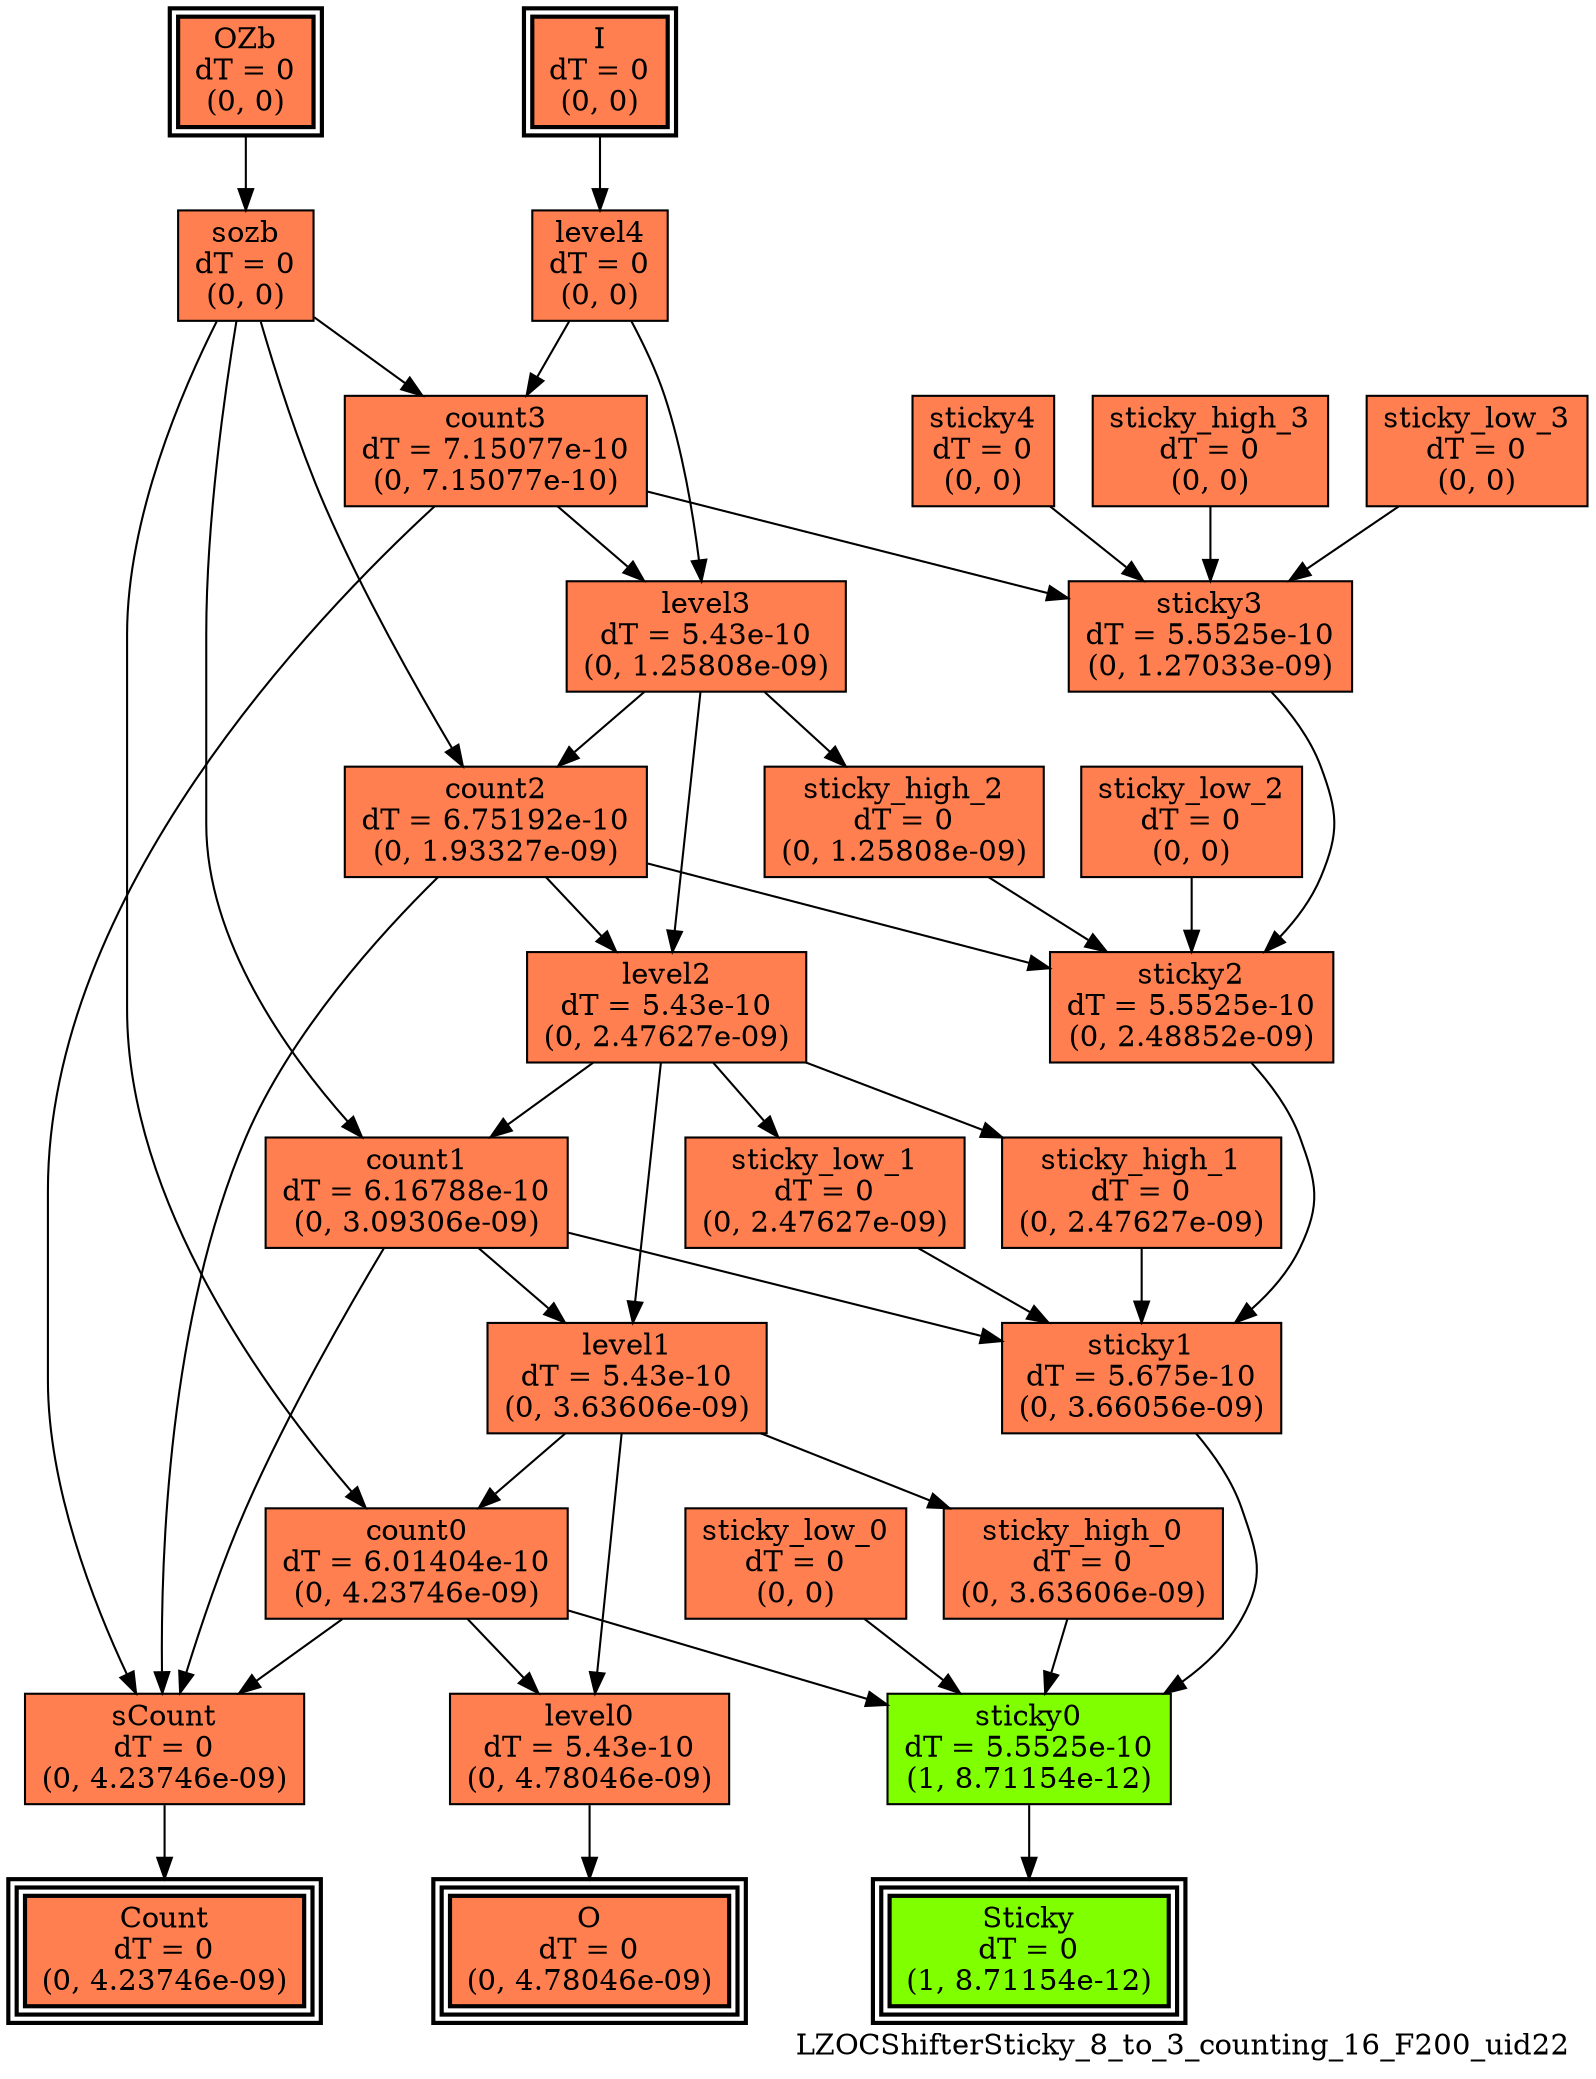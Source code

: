 digraph LZOCShifterSticky_8_to_3_counting_16_F200_uid22
{
	//graph drawing options
	label=LZOCShifterSticky_8_to_3_counting_16_F200_uid22;
	labelloc=bottom;
	labeljust=right;
	ratio=auto;
	nodesep=0.25;
	ranksep=0.5;

	//input/output signals of operator LZOCShifterSticky_8_to_3_counting_16_F200_uid22
	I__LZOCShifterSticky_8_to_3_counting_16_F200_uid22 [ label="I\ndT = 0\n(0, 0)", shape=box, color=black, style="bold, filled", fillcolor=coral, peripheries=2 ];
	OZb__LZOCShifterSticky_8_to_3_counting_16_F200_uid22 [ label="OZb\ndT = 0\n(0, 0)", shape=box, color=black, style="bold, filled", fillcolor=coral, peripheries=2 ];
	Count__LZOCShifterSticky_8_to_3_counting_16_F200_uid22 [ label="Count\ndT = 0\n(0, 4.23746e-09)", shape=box, color=black, style="bold, filled", fillcolor=coral, peripheries=3 ];
	O__LZOCShifterSticky_8_to_3_counting_16_F200_uid22 [ label="O\ndT = 0\n(0, 4.78046e-09)", shape=box, color=black, style="bold, filled", fillcolor=coral, peripheries=3 ];
	Sticky__LZOCShifterSticky_8_to_3_counting_16_F200_uid22 [ label="Sticky\ndT = 0\n(1, 8.71154e-12)", shape=box, color=black, style="bold, filled", fillcolor=chartreuse, peripheries=3 ];
	{rank=same I__LZOCShifterSticky_8_to_3_counting_16_F200_uid22, OZb__LZOCShifterSticky_8_to_3_counting_16_F200_uid22};
	{rank=same Count__LZOCShifterSticky_8_to_3_counting_16_F200_uid22, O__LZOCShifterSticky_8_to_3_counting_16_F200_uid22, Sticky__LZOCShifterSticky_8_to_3_counting_16_F200_uid22};
	//internal signals of operator LZOCShifterSticky_8_to_3_counting_16_F200_uid22
	level4__LZOCShifterSticky_8_to_3_counting_16_F200_uid22 [ label="level4\ndT = 0\n(0, 0)", shape=box, color=black, style=filled, fillcolor=coral, peripheries=1 ];
	sozb__LZOCShifterSticky_8_to_3_counting_16_F200_uid22 [ label="sozb\ndT = 0\n(0, 0)", shape=box, color=black, style=filled, fillcolor=coral, peripheries=1 ];
	sticky4__LZOCShifterSticky_8_to_3_counting_16_F200_uid22 [ label="sticky4\ndT = 0\n(0, 0)", shape=box, color=black, style=filled, fillcolor=coral, peripheries=1 ];
	count3__LZOCShifterSticky_8_to_3_counting_16_F200_uid22 [ label="count3\ndT = 7.15077e-10\n(0, 7.15077e-10)", shape=box, color=black, style=filled, fillcolor=coral, peripheries=1 ];
	level3__LZOCShifterSticky_8_to_3_counting_16_F200_uid22 [ label="level3\ndT = 5.43e-10\n(0, 1.25808e-09)", shape=box, color=black, style=filled, fillcolor=coral, peripheries=1 ];
	sticky_high_3__LZOCShifterSticky_8_to_3_counting_16_F200_uid22 [ label="sticky_high_3\ndT = 0\n(0, 0)", shape=box, color=black, style=filled, fillcolor=coral, peripheries=1 ];
	sticky_low_3__LZOCShifterSticky_8_to_3_counting_16_F200_uid22 [ label="sticky_low_3\ndT = 0\n(0, 0)", shape=box, color=black, style=filled, fillcolor=coral, peripheries=1 ];
	sticky3__LZOCShifterSticky_8_to_3_counting_16_F200_uid22 [ label="sticky3\ndT = 5.5525e-10\n(0, 1.27033e-09)", shape=box, color=black, style=filled, fillcolor=coral, peripheries=1 ];
	count2__LZOCShifterSticky_8_to_3_counting_16_F200_uid22 [ label="count2\ndT = 6.75192e-10\n(0, 1.93327e-09)", shape=box, color=black, style=filled, fillcolor=coral, peripheries=1 ];
	level2__LZOCShifterSticky_8_to_3_counting_16_F200_uid22 [ label="level2\ndT = 5.43e-10\n(0, 2.47627e-09)", shape=box, color=black, style=filled, fillcolor=coral, peripheries=1 ];
	sticky_high_2__LZOCShifterSticky_8_to_3_counting_16_F200_uid22 [ label="sticky_high_2\ndT = 0\n(0, 1.25808e-09)", shape=box, color=black, style=filled, fillcolor=coral, peripheries=1 ];
	sticky_low_2__LZOCShifterSticky_8_to_3_counting_16_F200_uid22 [ label="sticky_low_2\ndT = 0\n(0, 0)", shape=box, color=black, style=filled, fillcolor=coral, peripheries=1 ];
	sticky2__LZOCShifterSticky_8_to_3_counting_16_F200_uid22 [ label="sticky2\ndT = 5.5525e-10\n(0, 2.48852e-09)", shape=box, color=black, style=filled, fillcolor=coral, peripheries=1 ];
	count1__LZOCShifterSticky_8_to_3_counting_16_F200_uid22 [ label="count1\ndT = 6.16788e-10\n(0, 3.09306e-09)", shape=box, color=black, style=filled, fillcolor=coral, peripheries=1 ];
	level1__LZOCShifterSticky_8_to_3_counting_16_F200_uid22 [ label="level1\ndT = 5.43e-10\n(0, 3.63606e-09)", shape=box, color=black, style=filled, fillcolor=coral, peripheries=1 ];
	sticky_high_1__LZOCShifterSticky_8_to_3_counting_16_F200_uid22 [ label="sticky_high_1\ndT = 0\n(0, 2.47627e-09)", shape=box, color=black, style=filled, fillcolor=coral, peripheries=1 ];
	sticky_low_1__LZOCShifterSticky_8_to_3_counting_16_F200_uid22 [ label="sticky_low_1\ndT = 0\n(0, 2.47627e-09)", shape=box, color=black, style=filled, fillcolor=coral, peripheries=1 ];
	sticky1__LZOCShifterSticky_8_to_3_counting_16_F200_uid22 [ label="sticky1\ndT = 5.675e-10\n(0, 3.66056e-09)", shape=box, color=black, style=filled, fillcolor=coral, peripheries=1 ];
	count0__LZOCShifterSticky_8_to_3_counting_16_F200_uid22 [ label="count0\ndT = 6.01404e-10\n(0, 4.23746e-09)", shape=box, color=black, style=filled, fillcolor=coral, peripheries=1 ];
	level0__LZOCShifterSticky_8_to_3_counting_16_F200_uid22 [ label="level0\ndT = 5.43e-10\n(0, 4.78046e-09)", shape=box, color=black, style=filled, fillcolor=coral, peripheries=1 ];
	sticky_high_0__LZOCShifterSticky_8_to_3_counting_16_F200_uid22 [ label="sticky_high_0\ndT = 0\n(0, 3.63606e-09)", shape=box, color=black, style=filled, fillcolor=coral, peripheries=1 ];
	sticky_low_0__LZOCShifterSticky_8_to_3_counting_16_F200_uid22 [ label="sticky_low_0\ndT = 0\n(0, 0)", shape=box, color=black, style=filled, fillcolor=coral, peripheries=1 ];
	sticky0__LZOCShifterSticky_8_to_3_counting_16_F200_uid22 [ label="sticky0\ndT = 5.5525e-10\n(1, 8.71154e-12)", shape=box, color=black, style=filled, fillcolor=chartreuse, peripheries=1 ];
	sCount__LZOCShifterSticky_8_to_3_counting_16_F200_uid22 [ label="sCount\ndT = 0\n(0, 4.23746e-09)", shape=box, color=black, style=filled, fillcolor=coral, peripheries=1 ];

	//subcomponents of operator LZOCShifterSticky_8_to_3_counting_16_F200_uid22

	//input and internal signal connections of operator LZOCShifterSticky_8_to_3_counting_16_F200_uid22
	I__LZOCShifterSticky_8_to_3_counting_16_F200_uid22 -> level4__LZOCShifterSticky_8_to_3_counting_16_F200_uid22 [ arrowhead=normal, arrowsize=1.0, arrowtail=normal, color=black, dir=forward  ];
	OZb__LZOCShifterSticky_8_to_3_counting_16_F200_uid22 -> sozb__LZOCShifterSticky_8_to_3_counting_16_F200_uid22 [ arrowhead=normal, arrowsize=1.0, arrowtail=normal, color=black, dir=forward  ];
	level4__LZOCShifterSticky_8_to_3_counting_16_F200_uid22 -> count3__LZOCShifterSticky_8_to_3_counting_16_F200_uid22 [ arrowhead=normal, arrowsize=1.0, arrowtail=normal, color=black, dir=forward  ];
	level4__LZOCShifterSticky_8_to_3_counting_16_F200_uid22 -> level3__LZOCShifterSticky_8_to_3_counting_16_F200_uid22 [ arrowhead=normal, arrowsize=1.0, arrowtail=normal, color=black, dir=forward  ];
	sozb__LZOCShifterSticky_8_to_3_counting_16_F200_uid22 -> count3__LZOCShifterSticky_8_to_3_counting_16_F200_uid22 [ arrowhead=normal, arrowsize=1.0, arrowtail=normal, color=black, dir=forward  ];
	sozb__LZOCShifterSticky_8_to_3_counting_16_F200_uid22 -> count2__LZOCShifterSticky_8_to_3_counting_16_F200_uid22 [ arrowhead=normal, arrowsize=1.0, arrowtail=normal, color=black, dir=forward  ];
	sozb__LZOCShifterSticky_8_to_3_counting_16_F200_uid22 -> count1__LZOCShifterSticky_8_to_3_counting_16_F200_uid22 [ arrowhead=normal, arrowsize=1.0, arrowtail=normal, color=black, dir=forward  ];
	sozb__LZOCShifterSticky_8_to_3_counting_16_F200_uid22 -> count0__LZOCShifterSticky_8_to_3_counting_16_F200_uid22 [ arrowhead=normal, arrowsize=1.0, arrowtail=normal, color=black, dir=forward  ];
	sticky4__LZOCShifterSticky_8_to_3_counting_16_F200_uid22 -> sticky3__LZOCShifterSticky_8_to_3_counting_16_F200_uid22 [ arrowhead=normal, arrowsize=1.0, arrowtail=normal, color=black, dir=forward  ];
	count3__LZOCShifterSticky_8_to_3_counting_16_F200_uid22 -> level3__LZOCShifterSticky_8_to_3_counting_16_F200_uid22 [ arrowhead=normal, arrowsize=1.0, arrowtail=normal, color=black, dir=forward  ];
	count3__LZOCShifterSticky_8_to_3_counting_16_F200_uid22 -> sticky3__LZOCShifterSticky_8_to_3_counting_16_F200_uid22 [ arrowhead=normal, arrowsize=1.0, arrowtail=normal, color=black, dir=forward  ];
	count3__LZOCShifterSticky_8_to_3_counting_16_F200_uid22 -> sCount__LZOCShifterSticky_8_to_3_counting_16_F200_uid22 [ arrowhead=normal, arrowsize=1.0, arrowtail=normal, color=black, dir=forward  ];
	level3__LZOCShifterSticky_8_to_3_counting_16_F200_uid22 -> count2__LZOCShifterSticky_8_to_3_counting_16_F200_uid22 [ arrowhead=normal, arrowsize=1.0, arrowtail=normal, color=black, dir=forward  ];
	level3__LZOCShifterSticky_8_to_3_counting_16_F200_uid22 -> level2__LZOCShifterSticky_8_to_3_counting_16_F200_uid22 [ arrowhead=normal, arrowsize=1.0, arrowtail=normal, color=black, dir=forward  ];
	level3__LZOCShifterSticky_8_to_3_counting_16_F200_uid22 -> sticky_high_2__LZOCShifterSticky_8_to_3_counting_16_F200_uid22 [ arrowhead=normal, arrowsize=1.0, arrowtail=normal, color=black, dir=forward  ];
	sticky_high_3__LZOCShifterSticky_8_to_3_counting_16_F200_uid22 -> sticky3__LZOCShifterSticky_8_to_3_counting_16_F200_uid22 [ arrowhead=normal, arrowsize=1.0, arrowtail=normal, color=black, dir=forward  ];
	sticky_low_3__LZOCShifterSticky_8_to_3_counting_16_F200_uid22 -> sticky3__LZOCShifterSticky_8_to_3_counting_16_F200_uid22 [ arrowhead=normal, arrowsize=1.0, arrowtail=normal, color=black, dir=forward  ];
	sticky3__LZOCShifterSticky_8_to_3_counting_16_F200_uid22 -> sticky2__LZOCShifterSticky_8_to_3_counting_16_F200_uid22 [ arrowhead=normal, arrowsize=1.0, arrowtail=normal, color=black, dir=forward  ];
	count2__LZOCShifterSticky_8_to_3_counting_16_F200_uid22 -> level2__LZOCShifterSticky_8_to_3_counting_16_F200_uid22 [ arrowhead=normal, arrowsize=1.0, arrowtail=normal, color=black, dir=forward  ];
	count2__LZOCShifterSticky_8_to_3_counting_16_F200_uid22 -> sticky2__LZOCShifterSticky_8_to_3_counting_16_F200_uid22 [ arrowhead=normal, arrowsize=1.0, arrowtail=normal, color=black, dir=forward  ];
	count2__LZOCShifterSticky_8_to_3_counting_16_F200_uid22 -> sCount__LZOCShifterSticky_8_to_3_counting_16_F200_uid22 [ arrowhead=normal, arrowsize=1.0, arrowtail=normal, color=black, dir=forward  ];
	level2__LZOCShifterSticky_8_to_3_counting_16_F200_uid22 -> count1__LZOCShifterSticky_8_to_3_counting_16_F200_uid22 [ arrowhead=normal, arrowsize=1.0, arrowtail=normal, color=black, dir=forward  ];
	level2__LZOCShifterSticky_8_to_3_counting_16_F200_uid22 -> level1__LZOCShifterSticky_8_to_3_counting_16_F200_uid22 [ arrowhead=normal, arrowsize=1.0, arrowtail=normal, color=black, dir=forward  ];
	level2__LZOCShifterSticky_8_to_3_counting_16_F200_uid22 -> sticky_high_1__LZOCShifterSticky_8_to_3_counting_16_F200_uid22 [ arrowhead=normal, arrowsize=1.0, arrowtail=normal, color=black, dir=forward  ];
	level2__LZOCShifterSticky_8_to_3_counting_16_F200_uid22 -> sticky_low_1__LZOCShifterSticky_8_to_3_counting_16_F200_uid22 [ arrowhead=normal, arrowsize=1.0, arrowtail=normal, color=black, dir=forward  ];
	sticky_high_2__LZOCShifterSticky_8_to_3_counting_16_F200_uid22 -> sticky2__LZOCShifterSticky_8_to_3_counting_16_F200_uid22 [ arrowhead=normal, arrowsize=1.0, arrowtail=normal, color=black, dir=forward  ];
	sticky_low_2__LZOCShifterSticky_8_to_3_counting_16_F200_uid22 -> sticky2__LZOCShifterSticky_8_to_3_counting_16_F200_uid22 [ arrowhead=normal, arrowsize=1.0, arrowtail=normal, color=black, dir=forward  ];
	sticky2__LZOCShifterSticky_8_to_3_counting_16_F200_uid22 -> sticky1__LZOCShifterSticky_8_to_3_counting_16_F200_uid22 [ arrowhead=normal, arrowsize=1.0, arrowtail=normal, color=black, dir=forward  ];
	count1__LZOCShifterSticky_8_to_3_counting_16_F200_uid22 -> level1__LZOCShifterSticky_8_to_3_counting_16_F200_uid22 [ arrowhead=normal, arrowsize=1.0, arrowtail=normal, color=black, dir=forward  ];
	count1__LZOCShifterSticky_8_to_3_counting_16_F200_uid22 -> sticky1__LZOCShifterSticky_8_to_3_counting_16_F200_uid22 [ arrowhead=normal, arrowsize=1.0, arrowtail=normal, color=black, dir=forward  ];
	count1__LZOCShifterSticky_8_to_3_counting_16_F200_uid22 -> sCount__LZOCShifterSticky_8_to_3_counting_16_F200_uid22 [ arrowhead=normal, arrowsize=1.0, arrowtail=normal, color=black, dir=forward  ];
	level1__LZOCShifterSticky_8_to_3_counting_16_F200_uid22 -> count0__LZOCShifterSticky_8_to_3_counting_16_F200_uid22 [ arrowhead=normal, arrowsize=1.0, arrowtail=normal, color=black, dir=forward  ];
	level1__LZOCShifterSticky_8_to_3_counting_16_F200_uid22 -> level0__LZOCShifterSticky_8_to_3_counting_16_F200_uid22 [ arrowhead=normal, arrowsize=1.0, arrowtail=normal, color=black, dir=forward  ];
	level1__LZOCShifterSticky_8_to_3_counting_16_F200_uid22 -> sticky_high_0__LZOCShifterSticky_8_to_3_counting_16_F200_uid22 [ arrowhead=normal, arrowsize=1.0, arrowtail=normal, color=black, dir=forward  ];
	sticky_high_1__LZOCShifterSticky_8_to_3_counting_16_F200_uid22 -> sticky1__LZOCShifterSticky_8_to_3_counting_16_F200_uid22 [ arrowhead=normal, arrowsize=1.0, arrowtail=normal, color=black, dir=forward  ];
	sticky_low_1__LZOCShifterSticky_8_to_3_counting_16_F200_uid22 -> sticky1__LZOCShifterSticky_8_to_3_counting_16_F200_uid22 [ arrowhead=normal, arrowsize=1.0, arrowtail=normal, color=black, dir=forward  ];
	sticky1__LZOCShifterSticky_8_to_3_counting_16_F200_uid22 -> sticky0__LZOCShifterSticky_8_to_3_counting_16_F200_uid22 [ arrowhead=normal, arrowsize=1.0, arrowtail=normal, color=black, dir=forward  ];
	count0__LZOCShifterSticky_8_to_3_counting_16_F200_uid22 -> level0__LZOCShifterSticky_8_to_3_counting_16_F200_uid22 [ arrowhead=normal, arrowsize=1.0, arrowtail=normal, color=black, dir=forward  ];
	count0__LZOCShifterSticky_8_to_3_counting_16_F200_uid22 -> sticky0__LZOCShifterSticky_8_to_3_counting_16_F200_uid22 [ arrowhead=normal, arrowsize=1.0, arrowtail=normal, color=black, dir=forward  ];
	count0__LZOCShifterSticky_8_to_3_counting_16_F200_uid22 -> sCount__LZOCShifterSticky_8_to_3_counting_16_F200_uid22 [ arrowhead=normal, arrowsize=1.0, arrowtail=normal, color=black, dir=forward  ];
	level0__LZOCShifterSticky_8_to_3_counting_16_F200_uid22 -> O__LZOCShifterSticky_8_to_3_counting_16_F200_uid22 [ arrowhead=normal, arrowsize=1.0, arrowtail=normal, color=black, dir=forward  ];
	sticky_high_0__LZOCShifterSticky_8_to_3_counting_16_F200_uid22 -> sticky0__LZOCShifterSticky_8_to_3_counting_16_F200_uid22 [ arrowhead=normal, arrowsize=1.0, arrowtail=normal, color=black, dir=forward  ];
	sticky_low_0__LZOCShifterSticky_8_to_3_counting_16_F200_uid22 -> sticky0__LZOCShifterSticky_8_to_3_counting_16_F200_uid22 [ arrowhead=normal, arrowsize=1.0, arrowtail=normal, color=black, dir=forward  ];
	sticky0__LZOCShifterSticky_8_to_3_counting_16_F200_uid22 -> Sticky__LZOCShifterSticky_8_to_3_counting_16_F200_uid22 [ arrowhead=normal, arrowsize=1.0, arrowtail=normal, color=black, dir=forward  ];
	sCount__LZOCShifterSticky_8_to_3_counting_16_F200_uid22 -> Count__LZOCShifterSticky_8_to_3_counting_16_F200_uid22 [ arrowhead=normal, arrowsize=1.0, arrowtail=normal, color=black, dir=forward  ];
}

